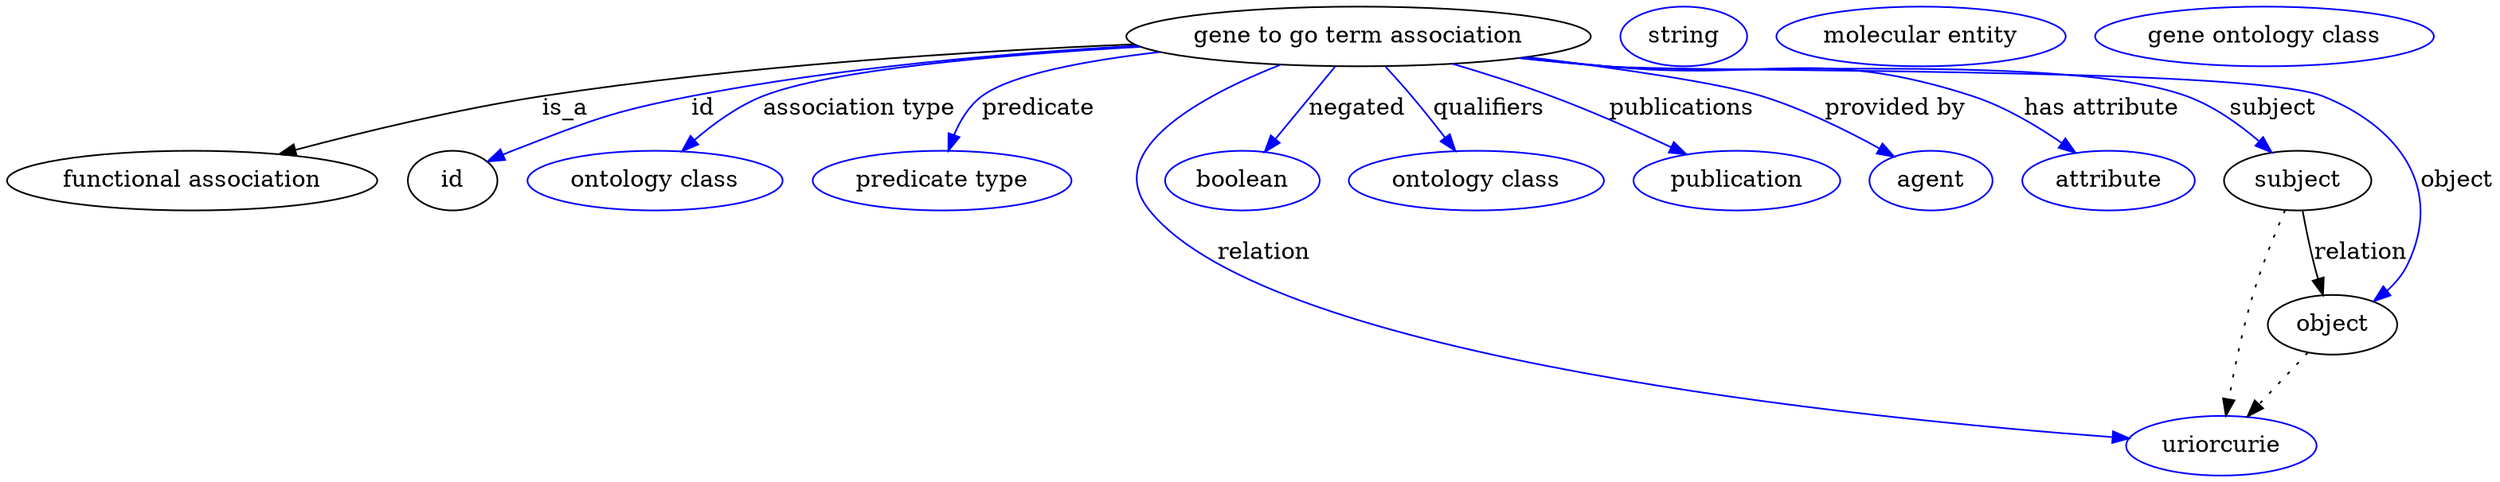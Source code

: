 digraph {
	graph [bb="0,0,1238.7,283"];
	node [label="\N"];
	"gene to go term association"	 [height=0.5,
		label="gene to go term association",
		pos="680.74,265",
		width=3.015];
	"functional association"	 [height=0.5,
		pos="87.742,178",
		width=2.4373];
	"gene to go term association" -> "functional association"	 [label=is_a,
		lp="284.74,221.5",
		pos="e,134.6,193.36 575.07,260.86 492.51,256.37 375.15,247.24 273.74,229 229.76,221.09 181.09,207.57 144.57,196.43"];
	id	 [height=0.5,
		pos="220.74,178",
		width=0.75];
	"gene to go term association" -> id	 [color=blue,
		label=id,
		lp="355.24,221.5",
		pos="e,242.24,189.29 576.47,259.89 510.78,255.14 424.55,246.09 349.74,229 306.99,219.23 297.1,213.17 256.74,196 254.96,195.24 253.14,\
194.43 251.31,193.6",
		style=solid];
	"association type"	 [color=blue,
		height=0.5,
		label="ontology class",
		pos="327.74,178",
		width=1.7151];
	"gene to go term association" -> "association type"	 [color=blue,
		label="association type",
		lp="432.74,221.5",
		pos="e,343.54,195.68 579.13,258.59 508.82,253 422.13,243.49 388.74,229 374.68,222.9 361.34,212.49 350.74,202.67",
		style=solid];
	predicate	 [color=blue,
		height=0.5,
		label="predicate type",
		pos="467.74,178",
		width=1.679];
	"gene to go term association" -> predicate	 [color=blue,
		label=predicate,
		lp="516.74,221.5",
		pos="e,471.76,195.98 588.77,255.42 548.69,249.67 507.32,241.08 491.74,229 484.16,223.12 478.86,214.26 475.21,205.56",
		style=solid];
	relation	 [color=blue,
		height=0.5,
		label=uriorcurie,
		pos="1109.7,18",
		width=1.2638];
	"gene to go term association" -> relation	 [color=blue,
		label=relation,
		lp="636.74,134.5",
		pos="e,1065.5,22.9 641.65,248.18 601.51,228.52 548.37,194.29 574.74,160 633.8,83.227 931.58,39.314 1055.5,24.114",
		style=solid];
	negated	 [color=blue,
		height=0.5,
		label=boolean,
		pos="621.74,178",
		width=1.0652];
	"gene to go term association" -> negated	 [color=blue,
		label=negated,
		lp="677.24,221.5",
		pos="e,633.55,195.41 668.52,246.97 660.1,234.56 648.79,217.88 639.39,204.03",
		style=solid];
	qualifiers	 [color=blue,
		height=0.5,
		label="ontology class",
		pos="739.74,178",
		width=1.7151];
	"gene to go term association" -> qualifiers	 [color=blue,
		label=qualifiers,
		lp="740.74,221.5",
		pos="e,727.73,195.71 692.97,246.97 701.33,234.64 712.55,218.1 721.91,204.3",
		style=solid];
	publications	 [color=blue,
		height=0.5,
		label=publication,
		pos="869.74,178",
		width=1.3902];
	"gene to go term association" -> publications	 [color=blue,
		label=publications,
		lp="835.24,221.5",
		pos="e,841.93,193.23 724.58,248.43 739.37,242.59 755.89,235.78 770.74,229 791.66,219.46 814.5,207.77 832.97,198",
		style=solid];
	"provided by"	 [color=blue,
		height=0.5,
		label=agent,
		pos="967.74,178",
		width=0.83048];
	"gene to go term association" -> "provided by"	 [color=blue,
		label="provided by",
		lp="938.74,221.5",
		pos="e,947.46,191.27 759.88,252.67 803.14,245.43 852.03,236.3 872.74,229 896,220.8 920.48,207.53 938.76,196.59",
		style=solid];
	"has attribute"	 [color=blue,
		height=0.5,
		label=attribute,
		pos="1055.7,178",
		width=1.1193];
	"gene to go term association" -> "has attribute"	 [color=blue,
		label="has attribute",
		lp="1039.2,221.5",
		pos="e,1036.4,194.03 758.7,252.43 771.72,250.5 785.1,248.61 797.74,247 876.62,236.95 900.63,255.08 975.74,229 994.6,222.45 1013.5,210.67 \
1028.2,200.08",
		style=solid];
	subject	 [height=0.5,
		pos="1149.7,178",
		width=0.99297];
	"gene to go term association" -> subject	 [color=blue,
		label=subject,
		lp="1124.2,221.5",
		pos="e,1132.7,194.02 757.4,252.22 770.82,250.26 784.67,248.42 797.74,247 859.51,240.27 1018.1,249.55 1076.7,229 1094.4,222.82 1111.6,\
211.1 1124.9,200.45",
		style=solid];
	object	 [height=0.5,
		pos="1169.7,91",
		width=0.9027];
	"gene to go term association" -> object	 [color=blue,
		label=object,
		lp="1221.7,178",
		pos="e,1189.9,105.27 757.07,252.12 770.59,250.16 784.56,248.35 797.74,247 875.22,239.07 1074.1,254.37 1147.7,229 1171.9,220.69 1180.6,\
217.23 1194.7,196 1208.4,175.55 1204.1,166.44 1206.7,142 1207.5,135.37 1209.3,133.14 1206.7,127 1204.5,121.74 1201.1,116.86 1197.2,\
112.51",
		style=solid];
	association_id	 [color=blue,
		height=0.5,
		label=string,
		pos="837.74,265",
		width=0.84854];
	subject -> relation	 [pos="e,1113.1,36.239 1143.8,159.97 1139.3,146.12 1133.2,126.47 1128.7,109 1123.4,88.088 1118.4,64.188 1114.9,46.13",
		style=dotted];
	subject -> object	 [label=relation,
		lp="1181.7,134.5",
		pos="e,1165.6,109 1153.9,159.97 1156.6,148.08 1160.3,132.25 1163.4,118.76"];
	"gene to go term association_subject"	 [color=blue,
		height=0.5,
		label="molecular entity",
		pos="954.74,265",
		width=1.9137];
	object -> relation	 [pos="e,1123.9,35.261 1156.1,74.435 1148.5,65.207 1138.9,53.528 1130.4,43.191",
		style=dotted];
	"gene to go term association_object"	 [color=blue,
		height=0.5,
		label="gene ontology class",
		pos="1121.7,265",
		width=2.2387];
}
